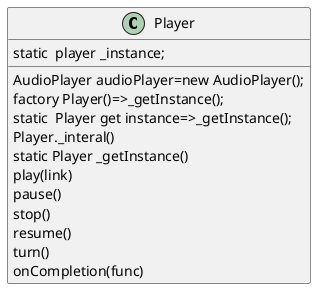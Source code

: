 @startuml

class Player {
 AudioPlayer audioPlayer=new AudioPlayer();
   factory Player()=>_getInstance();
  static  Player get instance=>_getInstance();
  static  player _instance;
  Player._interal()
  static Player _getInstance()
  play(link) 
  pause() 
  stop() 
  resume() 
  turn()
  onCompletion(func)
}

@enduml
